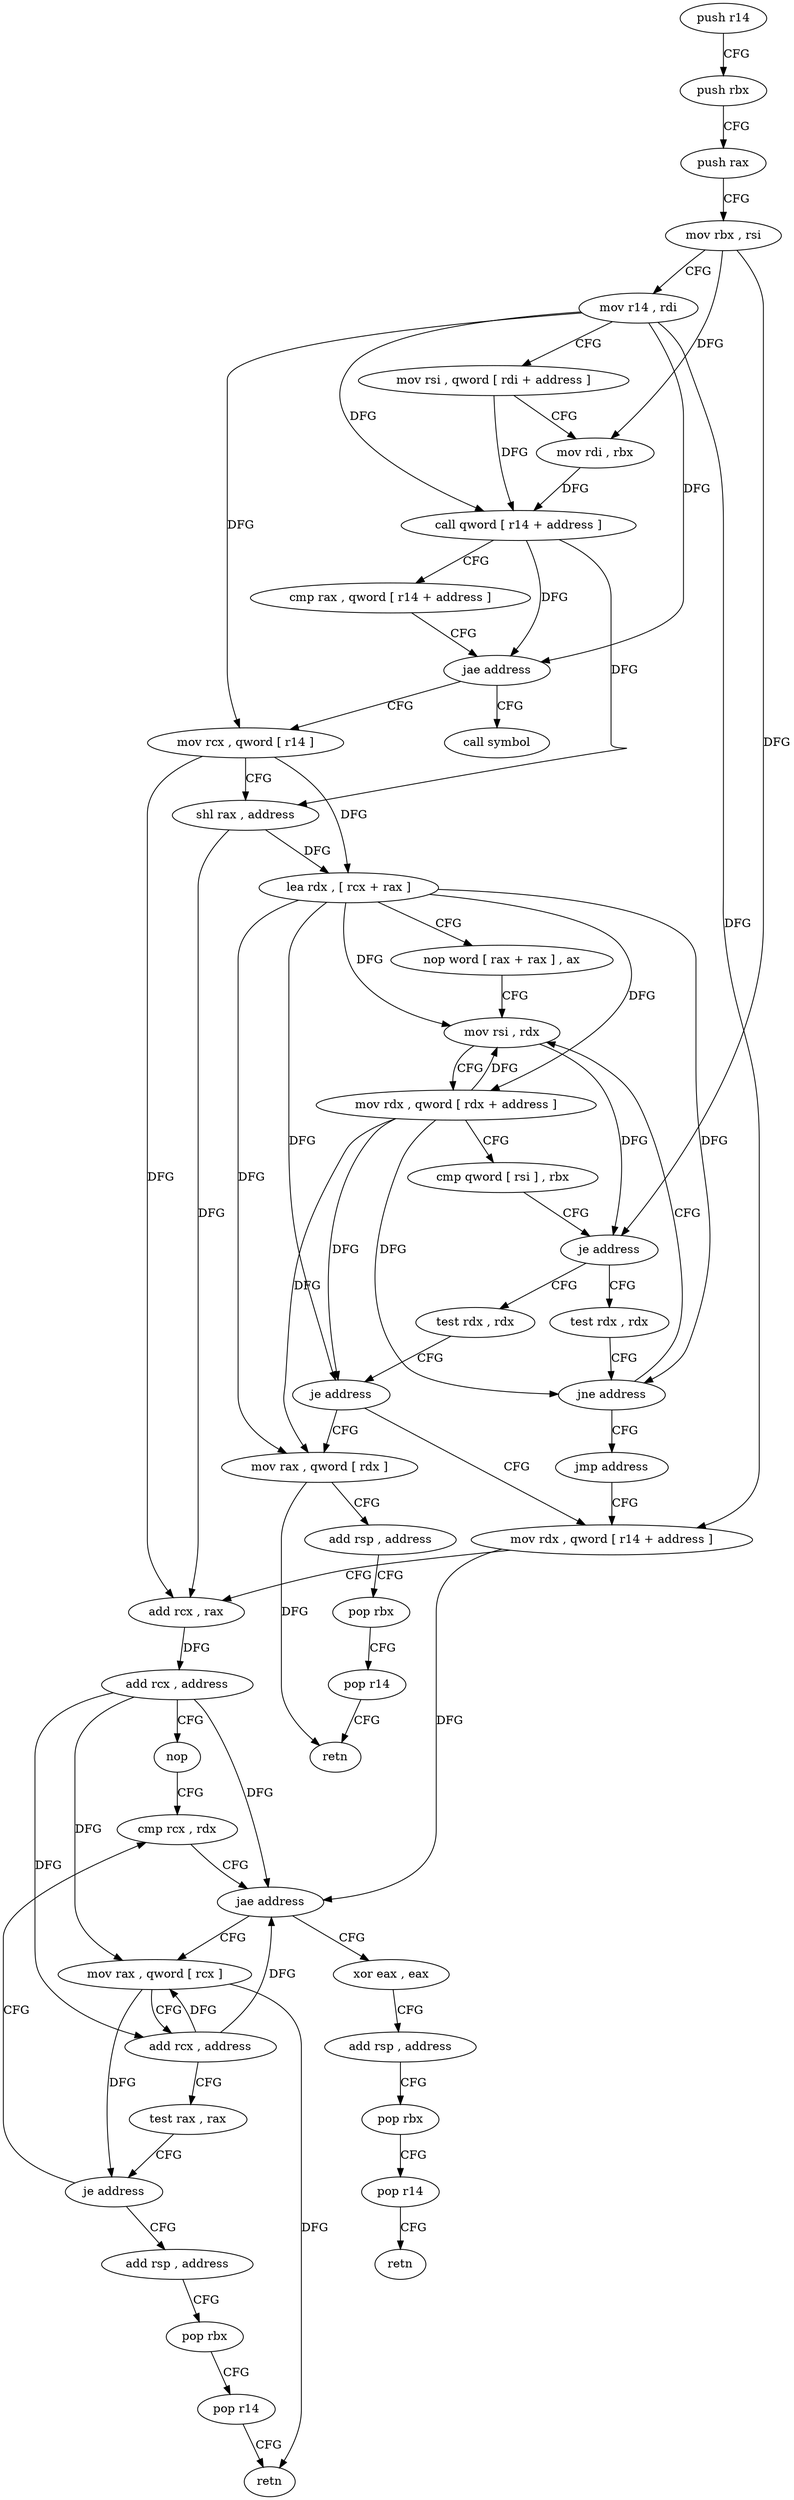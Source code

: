 digraph "func" {
"4280864" [label = "push r14" ]
"4280866" [label = "push rbx" ]
"4280867" [label = "push rax" ]
"4280868" [label = "mov rbx , rsi" ]
"4280871" [label = "mov r14 , rdi" ]
"4280874" [label = "mov rsi , qword [ rdi + address ]" ]
"4280878" [label = "mov rdi , rbx" ]
"4280881" [label = "call qword [ r14 + address ]" ]
"4280885" [label = "cmp rax , qword [ r14 + address ]" ]
"4280889" [label = "jae address" ]
"4280995" [label = "call symbol" ]
"4280891" [label = "mov rcx , qword [ r14 ]" ]
"4280894" [label = "shl rax , address" ]
"4280898" [label = "lea rdx , [ rcx + rax ]" ]
"4280902" [label = "nop word [ rax + rax ] , ax" ]
"4280912" [label = "mov rsi , rdx" ]
"4280931" [label = "test rdx , rdx" ]
"4280934" [label = "je address" ]
"4280947" [label = "mov rdx , qword [ r14 + address ]" ]
"4280936" [label = "mov rax , qword [ rdx ]" ]
"4280924" [label = "test rdx , rdx" ]
"4280927" [label = "jne address" ]
"4280929" [label = "jmp address" ]
"4280951" [label = "add rcx , rax" ]
"4280954" [label = "add rcx , address" ]
"4280958" [label = "nop" ]
"4280960" [label = "cmp rcx , rdx" ]
"4280939" [label = "add rsp , address" ]
"4280943" [label = "pop rbx" ]
"4280944" [label = "pop r14" ]
"4280946" [label = "retn" ]
"4280915" [label = "mov rdx , qword [ rdx + address ]" ]
"4280919" [label = "cmp qword [ rsi ] , rbx" ]
"4280922" [label = "je address" ]
"4280985" [label = "xor eax , eax" ]
"4280987" [label = "add rsp , address" ]
"4280991" [label = "pop rbx" ]
"4280992" [label = "pop r14" ]
"4280994" [label = "retn" ]
"4280965" [label = "mov rax , qword [ rcx ]" ]
"4280968" [label = "add rcx , address" ]
"4280972" [label = "test rax , rax" ]
"4280975" [label = "je address" ]
"4280977" [label = "add rsp , address" ]
"4280963" [label = "jae address" ]
"4280981" [label = "pop rbx" ]
"4280982" [label = "pop r14" ]
"4280984" [label = "retn" ]
"4280864" -> "4280866" [ label = "CFG" ]
"4280866" -> "4280867" [ label = "CFG" ]
"4280867" -> "4280868" [ label = "CFG" ]
"4280868" -> "4280871" [ label = "CFG" ]
"4280868" -> "4280878" [ label = "DFG" ]
"4280868" -> "4280922" [ label = "DFG" ]
"4280871" -> "4280874" [ label = "CFG" ]
"4280871" -> "4280881" [ label = "DFG" ]
"4280871" -> "4280889" [ label = "DFG" ]
"4280871" -> "4280891" [ label = "DFG" ]
"4280871" -> "4280947" [ label = "DFG" ]
"4280874" -> "4280878" [ label = "CFG" ]
"4280874" -> "4280881" [ label = "DFG" ]
"4280878" -> "4280881" [ label = "DFG" ]
"4280881" -> "4280885" [ label = "CFG" ]
"4280881" -> "4280889" [ label = "DFG" ]
"4280881" -> "4280894" [ label = "DFG" ]
"4280885" -> "4280889" [ label = "CFG" ]
"4280889" -> "4280995" [ label = "CFG" ]
"4280889" -> "4280891" [ label = "CFG" ]
"4280891" -> "4280894" [ label = "CFG" ]
"4280891" -> "4280898" [ label = "DFG" ]
"4280891" -> "4280951" [ label = "DFG" ]
"4280894" -> "4280898" [ label = "DFG" ]
"4280894" -> "4280951" [ label = "DFG" ]
"4280898" -> "4280902" [ label = "CFG" ]
"4280898" -> "4280912" [ label = "DFG" ]
"4280898" -> "4280915" [ label = "DFG" ]
"4280898" -> "4280934" [ label = "DFG" ]
"4280898" -> "4280927" [ label = "DFG" ]
"4280898" -> "4280936" [ label = "DFG" ]
"4280902" -> "4280912" [ label = "CFG" ]
"4280912" -> "4280915" [ label = "CFG" ]
"4280912" -> "4280922" [ label = "DFG" ]
"4280931" -> "4280934" [ label = "CFG" ]
"4280934" -> "4280947" [ label = "CFG" ]
"4280934" -> "4280936" [ label = "CFG" ]
"4280947" -> "4280951" [ label = "CFG" ]
"4280947" -> "4280963" [ label = "DFG" ]
"4280936" -> "4280939" [ label = "CFG" ]
"4280936" -> "4280946" [ label = "DFG" ]
"4280924" -> "4280927" [ label = "CFG" ]
"4280927" -> "4280912" [ label = "CFG" ]
"4280927" -> "4280929" [ label = "CFG" ]
"4280929" -> "4280947" [ label = "CFG" ]
"4280951" -> "4280954" [ label = "DFG" ]
"4280954" -> "4280958" [ label = "CFG" ]
"4280954" -> "4280963" [ label = "DFG" ]
"4280954" -> "4280965" [ label = "DFG" ]
"4280954" -> "4280968" [ label = "DFG" ]
"4280958" -> "4280960" [ label = "CFG" ]
"4280960" -> "4280963" [ label = "CFG" ]
"4280939" -> "4280943" [ label = "CFG" ]
"4280943" -> "4280944" [ label = "CFG" ]
"4280944" -> "4280946" [ label = "CFG" ]
"4280915" -> "4280919" [ label = "CFG" ]
"4280915" -> "4280912" [ label = "DFG" ]
"4280915" -> "4280934" [ label = "DFG" ]
"4280915" -> "4280927" [ label = "DFG" ]
"4280915" -> "4280936" [ label = "DFG" ]
"4280919" -> "4280922" [ label = "CFG" ]
"4280922" -> "4280931" [ label = "CFG" ]
"4280922" -> "4280924" [ label = "CFG" ]
"4280985" -> "4280987" [ label = "CFG" ]
"4280987" -> "4280991" [ label = "CFG" ]
"4280991" -> "4280992" [ label = "CFG" ]
"4280992" -> "4280994" [ label = "CFG" ]
"4280965" -> "4280968" [ label = "CFG" ]
"4280965" -> "4280975" [ label = "DFG" ]
"4280965" -> "4280984" [ label = "DFG" ]
"4280968" -> "4280972" [ label = "CFG" ]
"4280968" -> "4280965" [ label = "DFG" ]
"4280968" -> "4280963" [ label = "DFG" ]
"4280972" -> "4280975" [ label = "CFG" ]
"4280975" -> "4280960" [ label = "CFG" ]
"4280975" -> "4280977" [ label = "CFG" ]
"4280977" -> "4280981" [ label = "CFG" ]
"4280963" -> "4280985" [ label = "CFG" ]
"4280963" -> "4280965" [ label = "CFG" ]
"4280981" -> "4280982" [ label = "CFG" ]
"4280982" -> "4280984" [ label = "CFG" ]
}
